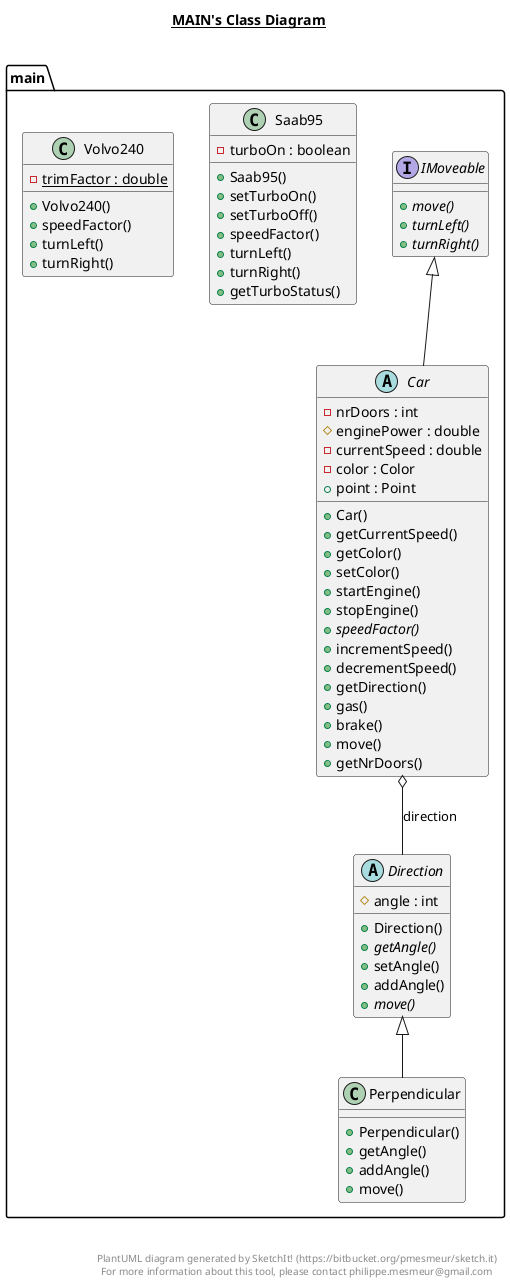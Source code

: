 @startuml

title __MAIN's Class Diagram__\n

  package main {
    abstract class Car {
        - nrDoors : int
        # enginePower : double
        - currentSpeed : double
        - color : Color
        + point : Point
        + Car()
        + getCurrentSpeed()
        + getColor()
        + setColor()
        + startEngine()
        + stopEngine()
        {abstract} + speedFactor()
        + incrementSpeed()
        + decrementSpeed()
        + getDirection()
        + gas()
        + brake()
        + move()
        + getNrDoors()
    }
  }
  

  package main {
    abstract class Direction {
        # angle : int
        + Direction()
        {abstract} + getAngle()
        + setAngle()
        + addAngle()
        {abstract} + move()
    }
  }
  

  package main {
    interface IMoveable {
        {abstract} + move()
        {abstract} + turnLeft()
        {abstract} + turnRight()
    }
  }
  

  package main {
    class Perpendicular {
        + Perpendicular()
        + getAngle()
        + addAngle()
        + move()
    }
  }
  

  package main {
    class Saab95 {
        - turboOn : boolean
        + Saab95()
        + setTurboOn()
        + setTurboOff()
        + speedFactor()
        + turnLeft()
        + turnRight()
        + getTurboStatus()
    }
  }
  

  package main {
    class Volvo240 {
        {static} - trimFactor : double
        + Volvo240()
        + speedFactor()
        + turnLeft()
        + turnRight()
    }
  }
  

  Car -up-|> IMoveable
  Car o-- Direction : direction
  Perpendicular -up-|> Direction


right footer


PlantUML diagram generated by SketchIt! (https://bitbucket.org/pmesmeur/sketch.it)
For more information about this tool, please contact philippe.mesmeur@gmail.com
endfooter

@enduml
